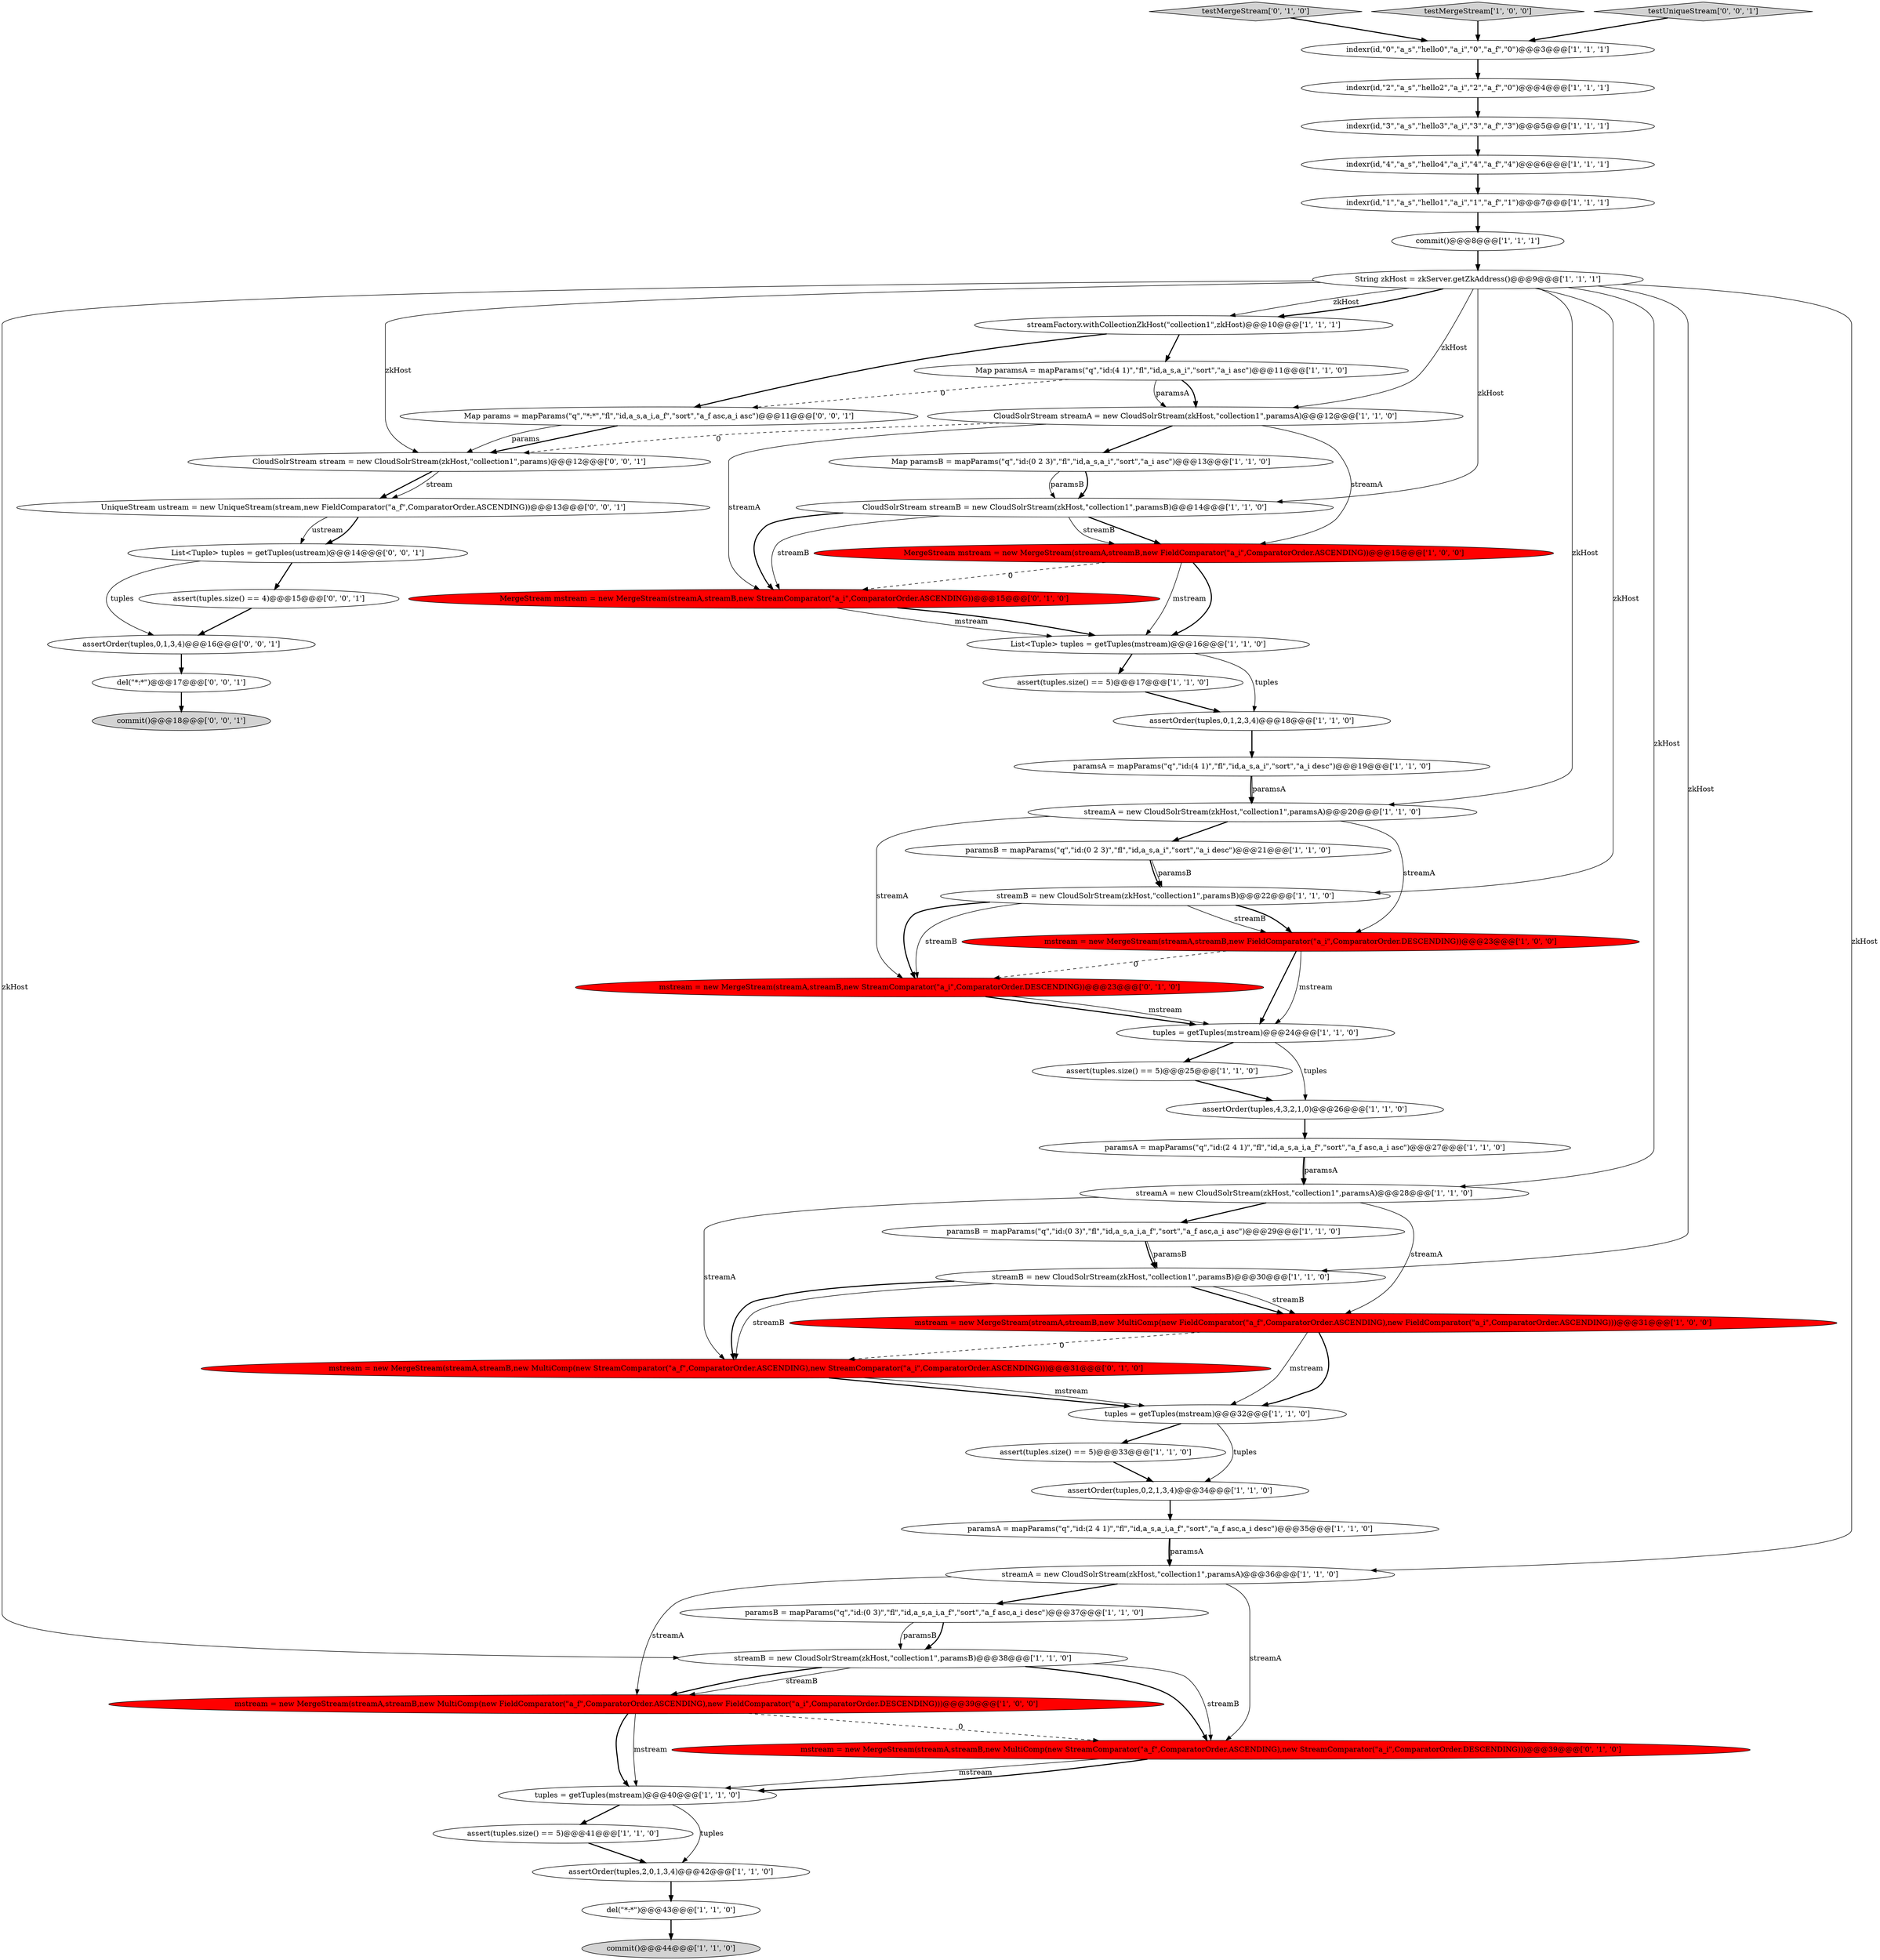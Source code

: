 digraph {
6 [style = filled, label = "assert(tuples.size() == 5)@@@25@@@['1', '1', '0']", fillcolor = white, shape = ellipse image = "AAA0AAABBB1BBB"];
31 [style = filled, label = "paramsA = mapParams(\"q\",\"id:(2 4 1)\",\"fl\",\"id,a_s,a_i,a_f\",\"sort\",\"a_f asc,a_i desc\")@@@35@@@['1', '1', '0']", fillcolor = white, shape = ellipse image = "AAA0AAABBB1BBB"];
47 [style = filled, label = "mstream = new MergeStream(streamA,streamB,new MultiComp(new StreamComparator(\"a_f\",ComparatorOrder.ASCENDING),new StreamComparator(\"a_i\",ComparatorOrder.ASCENDING)))@@@31@@@['0', '1', '0']", fillcolor = red, shape = ellipse image = "AAA1AAABBB2BBB"];
50 [style = filled, label = "List<Tuple> tuples = getTuples(ustream)@@@14@@@['0', '0', '1']", fillcolor = white, shape = ellipse image = "AAA0AAABBB3BBB"];
2 [style = filled, label = "indexr(id,\"4\",\"a_s\",\"hello4\",\"a_i\",\"4\",\"a_f\",\"4\")@@@6@@@['1', '1', '1']", fillcolor = white, shape = ellipse image = "AAA0AAABBB1BBB"];
52 [style = filled, label = "UniqueStream ustream = new UniqueStream(stream,new FieldComparator(\"a_f\",ComparatorOrder.ASCENDING))@@@13@@@['0', '0', '1']", fillcolor = white, shape = ellipse image = "AAA0AAABBB3BBB"];
11 [style = filled, label = "del(\"*:*\")@@@43@@@['1', '1', '0']", fillcolor = white, shape = ellipse image = "AAA0AAABBB1BBB"];
38 [style = filled, label = "Map paramsA = mapParams(\"q\",\"id:(4 1)\",\"fl\",\"id,a_s,a_i\",\"sort\",\"a_i asc\")@@@11@@@['1', '1', '0']", fillcolor = white, shape = ellipse image = "AAA0AAABBB1BBB"];
14 [style = filled, label = "assert(tuples.size() == 5)@@@17@@@['1', '1', '0']", fillcolor = white, shape = ellipse image = "AAA0AAABBB1BBB"];
30 [style = filled, label = "assertOrder(tuples,0,1,2,3,4)@@@18@@@['1', '1', '0']", fillcolor = white, shape = ellipse image = "AAA0AAABBB1BBB"];
53 [style = filled, label = "assert(tuples.size() == 4)@@@15@@@['0', '0', '1']", fillcolor = white, shape = ellipse image = "AAA0AAABBB3BBB"];
0 [style = filled, label = "indexr(id,\"1\",\"a_s\",\"hello1\",\"a_i\",\"1\",\"a_f\",\"1\")@@@7@@@['1', '1', '1']", fillcolor = white, shape = ellipse image = "AAA0AAABBB1BBB"];
54 [style = filled, label = "del(\"*:*\")@@@17@@@['0', '0', '1']", fillcolor = white, shape = ellipse image = "AAA0AAABBB3BBB"];
27 [style = filled, label = "mstream = new MergeStream(streamA,streamB,new MultiComp(new FieldComparator(\"a_f\",ComparatorOrder.ASCENDING),new FieldComparator(\"a_i\",ComparatorOrder.DESCENDING)))@@@39@@@['1', '0', '0']", fillcolor = red, shape = ellipse image = "AAA1AAABBB1BBB"];
37 [style = filled, label = "streamFactory.withCollectionZkHost(\"collection1\",zkHost)@@@10@@@['1', '1', '1']", fillcolor = white, shape = ellipse image = "AAA0AAABBB1BBB"];
19 [style = filled, label = "paramsA = mapParams(\"q\",\"id:(4 1)\",\"fl\",\"id,a_s,a_i\",\"sort\",\"a_i desc\")@@@19@@@['1', '1', '0']", fillcolor = white, shape = ellipse image = "AAA0AAABBB1BBB"];
42 [style = filled, label = "indexr(id,\"0\",\"a_s\",\"hello0\",\"a_i\",\"0\",\"a_f\",\"0\")@@@3@@@['1', '1', '1']", fillcolor = white, shape = ellipse image = "AAA0AAABBB1BBB"];
33 [style = filled, label = "streamA = new CloudSolrStream(zkHost,\"collection1\",paramsA)@@@36@@@['1', '1', '0']", fillcolor = white, shape = ellipse image = "AAA0AAABBB1BBB"];
35 [style = filled, label = "tuples = getTuples(mstream)@@@24@@@['1', '1', '0']", fillcolor = white, shape = ellipse image = "AAA0AAABBB1BBB"];
8 [style = filled, label = "tuples = getTuples(mstream)@@@32@@@['1', '1', '0']", fillcolor = white, shape = ellipse image = "AAA0AAABBB1BBB"];
46 [style = filled, label = "testMergeStream['0', '1', '0']", fillcolor = lightgray, shape = diamond image = "AAA0AAABBB2BBB"];
12 [style = filled, label = "CloudSolrStream streamA = new CloudSolrStream(zkHost,\"collection1\",paramsA)@@@12@@@['1', '1', '0']", fillcolor = white, shape = ellipse image = "AAA0AAABBB1BBB"];
24 [style = filled, label = "Map paramsB = mapParams(\"q\",\"id:(0 2 3)\",\"fl\",\"id,a_s,a_i\",\"sort\",\"a_i asc\")@@@13@@@['1', '1', '0']", fillcolor = white, shape = ellipse image = "AAA0AAABBB1BBB"];
26 [style = filled, label = "assert(tuples.size() == 5)@@@41@@@['1', '1', '0']", fillcolor = white, shape = ellipse image = "AAA0AAABBB1BBB"];
40 [style = filled, label = "paramsB = mapParams(\"q\",\"id:(0 3)\",\"fl\",\"id,a_s,a_i,a_f\",\"sort\",\"a_f asc,a_i asc\")@@@29@@@['1', '1', '0']", fillcolor = white, shape = ellipse image = "AAA0AAABBB1BBB"];
39 [style = filled, label = "streamA = new CloudSolrStream(zkHost,\"collection1\",paramsA)@@@28@@@['1', '1', '0']", fillcolor = white, shape = ellipse image = "AAA0AAABBB1BBB"];
32 [style = filled, label = "paramsA = mapParams(\"q\",\"id:(2 4 1)\",\"fl\",\"id,a_s,a_i,a_f\",\"sort\",\"a_f asc,a_i asc\")@@@27@@@['1', '1', '0']", fillcolor = white, shape = ellipse image = "AAA0AAABBB1BBB"];
55 [style = filled, label = "assertOrder(tuples,0,1,3,4)@@@16@@@['0', '0', '1']", fillcolor = white, shape = ellipse image = "AAA0AAABBB3BBB"];
18 [style = filled, label = "streamA = new CloudSolrStream(zkHost,\"collection1\",paramsA)@@@20@@@['1', '1', '0']", fillcolor = white, shape = ellipse image = "AAA0AAABBB1BBB"];
45 [style = filled, label = "mstream = new MergeStream(streamA,streamB,new StreamComparator(\"a_i\",ComparatorOrder.DESCENDING))@@@23@@@['0', '1', '0']", fillcolor = red, shape = ellipse image = "AAA1AAABBB2BBB"];
43 [style = filled, label = "mstream = new MergeStream(streamA,streamB,new MultiComp(new StreamComparator(\"a_f\",ComparatorOrder.ASCENDING),new StreamComparator(\"a_i\",ComparatorOrder.DESCENDING)))@@@39@@@['0', '1', '0']", fillcolor = red, shape = ellipse image = "AAA1AAABBB2BBB"];
17 [style = filled, label = "assertOrder(tuples,2,0,1,3,4)@@@42@@@['1', '1', '0']", fillcolor = white, shape = ellipse image = "AAA0AAABBB1BBB"];
9 [style = filled, label = "indexr(id,\"3\",\"a_s\",\"hello3\",\"a_i\",\"3\",\"a_f\",\"3\")@@@5@@@['1', '1', '1']", fillcolor = white, shape = ellipse image = "AAA0AAABBB1BBB"];
51 [style = filled, label = "CloudSolrStream stream = new CloudSolrStream(zkHost,\"collection1\",params)@@@12@@@['0', '0', '1']", fillcolor = white, shape = ellipse image = "AAA0AAABBB3BBB"];
15 [style = filled, label = "streamB = new CloudSolrStream(zkHost,\"collection1\",paramsB)@@@38@@@['1', '1', '0']", fillcolor = white, shape = ellipse image = "AAA0AAABBB1BBB"];
34 [style = filled, label = "indexr(id,\"2\",\"a_s\",\"hello2\",\"a_i\",\"2\",\"a_f\",\"0\")@@@4@@@['1', '1', '1']", fillcolor = white, shape = ellipse image = "AAA0AAABBB1BBB"];
13 [style = filled, label = "mstream = new MergeStream(streamA,streamB,new FieldComparator(\"a_i\",ComparatorOrder.DESCENDING))@@@23@@@['1', '0', '0']", fillcolor = red, shape = ellipse image = "AAA1AAABBB1BBB"];
21 [style = filled, label = "mstream = new MergeStream(streamA,streamB,new MultiComp(new FieldComparator(\"a_f\",ComparatorOrder.ASCENDING),new FieldComparator(\"a_i\",ComparatorOrder.ASCENDING)))@@@31@@@['1', '0', '0']", fillcolor = red, shape = ellipse image = "AAA1AAABBB1BBB"];
28 [style = filled, label = "testMergeStream['1', '0', '0']", fillcolor = lightgray, shape = diamond image = "AAA0AAABBB1BBB"];
56 [style = filled, label = "Map params = mapParams(\"q\",\"*:*\",\"fl\",\"id,a_s,a_i,a_f\",\"sort\",\"a_f asc,a_i asc\")@@@11@@@['0', '0', '1']", fillcolor = white, shape = ellipse image = "AAA0AAABBB3BBB"];
36 [style = filled, label = "List<Tuple> tuples = getTuples(mstream)@@@16@@@['1', '1', '0']", fillcolor = white, shape = ellipse image = "AAA0AAABBB1BBB"];
49 [style = filled, label = "commit()@@@18@@@['0', '0', '1']", fillcolor = lightgray, shape = ellipse image = "AAA0AAABBB3BBB"];
29 [style = filled, label = "String zkHost = zkServer.getZkAddress()@@@9@@@['1', '1', '1']", fillcolor = white, shape = ellipse image = "AAA0AAABBB1BBB"];
23 [style = filled, label = "commit()@@@8@@@['1', '1', '1']", fillcolor = white, shape = ellipse image = "AAA0AAABBB1BBB"];
3 [style = filled, label = "paramsB = mapParams(\"q\",\"id:(0 3)\",\"fl\",\"id,a_s,a_i,a_f\",\"sort\",\"a_f asc,a_i desc\")@@@37@@@['1', '1', '0']", fillcolor = white, shape = ellipse image = "AAA0AAABBB1BBB"];
10 [style = filled, label = "CloudSolrStream streamB = new CloudSolrStream(zkHost,\"collection1\",paramsB)@@@14@@@['1', '1', '0']", fillcolor = white, shape = ellipse image = "AAA0AAABBB1BBB"];
5 [style = filled, label = "paramsB = mapParams(\"q\",\"id:(0 2 3)\",\"fl\",\"id,a_s,a_i\",\"sort\",\"a_i desc\")@@@21@@@['1', '1', '0']", fillcolor = white, shape = ellipse image = "AAA0AAABBB1BBB"];
48 [style = filled, label = "testUniqueStream['0', '0', '1']", fillcolor = lightgray, shape = diamond image = "AAA0AAABBB3BBB"];
41 [style = filled, label = "commit()@@@44@@@['1', '1', '0']", fillcolor = lightgray, shape = ellipse image = "AAA0AAABBB1BBB"];
16 [style = filled, label = "assert(tuples.size() == 5)@@@33@@@['1', '1', '0']", fillcolor = white, shape = ellipse image = "AAA0AAABBB1BBB"];
20 [style = filled, label = "MergeStream mstream = new MergeStream(streamA,streamB,new FieldComparator(\"a_i\",ComparatorOrder.ASCENDING))@@@15@@@['1', '0', '0']", fillcolor = red, shape = ellipse image = "AAA1AAABBB1BBB"];
4 [style = filled, label = "assertOrder(tuples,4,3,2,1,0)@@@26@@@['1', '1', '0']", fillcolor = white, shape = ellipse image = "AAA0AAABBB1BBB"];
22 [style = filled, label = "streamB = new CloudSolrStream(zkHost,\"collection1\",paramsB)@@@30@@@['1', '1', '0']", fillcolor = white, shape = ellipse image = "AAA0AAABBB1BBB"];
25 [style = filled, label = "streamB = new CloudSolrStream(zkHost,\"collection1\",paramsB)@@@22@@@['1', '1', '0']", fillcolor = white, shape = ellipse image = "AAA0AAABBB1BBB"];
7 [style = filled, label = "tuples = getTuples(mstream)@@@40@@@['1', '1', '0']", fillcolor = white, shape = ellipse image = "AAA0AAABBB1BBB"];
1 [style = filled, label = "assertOrder(tuples,0,2,1,3,4)@@@34@@@['1', '1', '0']", fillcolor = white, shape = ellipse image = "AAA0AAABBB1BBB"];
44 [style = filled, label = "MergeStream mstream = new MergeStream(streamA,streamB,new StreamComparator(\"a_i\",ComparatorOrder.ASCENDING))@@@15@@@['0', '1', '0']", fillcolor = red, shape = ellipse image = "AAA1AAABBB2BBB"];
13->35 [style = solid, label="mstream"];
8->16 [style = bold, label=""];
34->9 [style = bold, label=""];
29->25 [style = solid, label="zkHost"];
25->45 [style = bold, label=""];
21->8 [style = bold, label=""];
38->12 [style = bold, label=""];
7->26 [style = bold, label=""];
23->29 [style = bold, label=""];
12->20 [style = solid, label="streamA"];
13->45 [style = dashed, label="0"];
20->44 [style = dashed, label="0"];
29->39 [style = solid, label="zkHost"];
33->27 [style = solid, label="streamA"];
22->47 [style = solid, label="streamB"];
37->38 [style = bold, label=""];
44->36 [style = solid, label="mstream"];
22->47 [style = bold, label=""];
27->7 [style = bold, label=""];
40->22 [style = bold, label=""];
15->43 [style = solid, label="streamB"];
28->42 [style = bold, label=""];
1->31 [style = bold, label=""];
45->35 [style = bold, label=""];
24->10 [style = bold, label=""];
12->44 [style = solid, label="streamA"];
46->42 [style = bold, label=""];
19->18 [style = bold, label=""];
35->4 [style = solid, label="tuples"];
54->49 [style = bold, label=""];
5->25 [style = solid, label="paramsB"];
14->30 [style = bold, label=""];
33->3 [style = bold, label=""];
29->37 [style = solid, label="zkHost"];
26->17 [style = bold, label=""];
18->45 [style = solid, label="streamA"];
9->2 [style = bold, label=""];
52->50 [style = solid, label="ustream"];
38->12 [style = solid, label="paramsA"];
36->14 [style = bold, label=""];
5->25 [style = bold, label=""];
56->51 [style = bold, label=""];
45->35 [style = solid, label="mstream"];
43->7 [style = solid, label="mstream"];
29->18 [style = solid, label="zkHost"];
30->19 [style = bold, label=""];
6->4 [style = bold, label=""];
50->55 [style = solid, label="tuples"];
0->23 [style = bold, label=""];
10->44 [style = bold, label=""];
31->33 [style = bold, label=""];
36->30 [style = solid, label="tuples"];
15->27 [style = solid, label="streamB"];
20->36 [style = solid, label="mstream"];
31->33 [style = solid, label="paramsA"];
25->13 [style = solid, label="streamB"];
27->43 [style = dashed, label="0"];
29->37 [style = bold, label=""];
12->24 [style = bold, label=""];
51->52 [style = bold, label=""];
33->43 [style = solid, label="streamA"];
27->7 [style = solid, label="mstream"];
51->52 [style = solid, label="stream"];
43->7 [style = bold, label=""];
11->41 [style = bold, label=""];
2->0 [style = bold, label=""];
21->47 [style = dashed, label="0"];
16->1 [style = bold, label=""];
56->51 [style = solid, label="params"];
39->40 [style = bold, label=""];
25->45 [style = solid, label="streamB"];
22->21 [style = solid, label="streamB"];
15->43 [style = bold, label=""];
38->56 [style = dashed, label="0"];
24->10 [style = solid, label="paramsB"];
29->22 [style = solid, label="zkHost"];
52->50 [style = bold, label=""];
32->39 [style = bold, label=""];
3->15 [style = solid, label="paramsB"];
18->13 [style = solid, label="streamA"];
20->36 [style = bold, label=""];
29->33 [style = solid, label="zkHost"];
53->55 [style = bold, label=""];
42->34 [style = bold, label=""];
10->20 [style = bold, label=""];
29->15 [style = solid, label="zkHost"];
44->36 [style = bold, label=""];
47->8 [style = bold, label=""];
35->6 [style = bold, label=""];
12->51 [style = dashed, label="0"];
25->13 [style = bold, label=""];
32->39 [style = solid, label="paramsA"];
22->21 [style = bold, label=""];
8->1 [style = solid, label="tuples"];
19->18 [style = solid, label="paramsA"];
3->15 [style = bold, label=""];
48->42 [style = bold, label=""];
17->11 [style = bold, label=""];
39->47 [style = solid, label="streamA"];
39->21 [style = solid, label="streamA"];
10->20 [style = solid, label="streamB"];
29->10 [style = solid, label="zkHost"];
18->5 [style = bold, label=""];
7->17 [style = solid, label="tuples"];
55->54 [style = bold, label=""];
29->51 [style = solid, label="zkHost"];
15->27 [style = bold, label=""];
13->35 [style = bold, label=""];
29->12 [style = solid, label="zkHost"];
40->22 [style = solid, label="paramsB"];
50->53 [style = bold, label=""];
10->44 [style = solid, label="streamB"];
4->32 [style = bold, label=""];
21->8 [style = solid, label="mstream"];
37->56 [style = bold, label=""];
47->8 [style = solid, label="mstream"];
}
